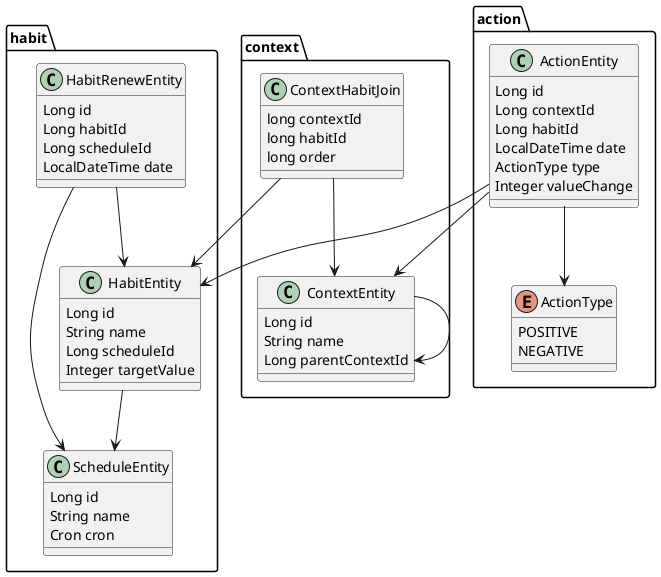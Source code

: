 @startuml

package context {
    class ContextEntity {
        Long id
        String name
        Long parentContextId
    }

    class ContextHabitJoin {
        long contextId
        long habitId
        long order
    }
}

package habit {
    class HabitEntity {
        Long id
        String name
        Long scheduleId
        Integer targetValue
    }

    class HabitRenewEntity {
        Long id
        Long habitId
        Long scheduleId
        LocalDateTime date
    }

    class ScheduleEntity {
        Long id
        String name
        Cron cron
    }
}

package action {
    class ActionEntity {
        Long id
        Long contextId
        Long habitId
        LocalDateTime date
        ActionType type
        Integer valueChange
    }
    enum ActionType {
        POSITIVE
        NEGATIVE
    }
}

ContextEntity --> ContextEntity

HabitEntity --> ScheduleEntity

ContextHabitJoin --> ContextEntity
ContextHabitJoin --> HabitEntity

ActionEntity --> ContextEntity
ActionEntity --> HabitEntity
ActionEntity --> ActionType

HabitRenewEntity --> HabitEntity
HabitRenewEntity --> ScheduleEntity

@enduml

